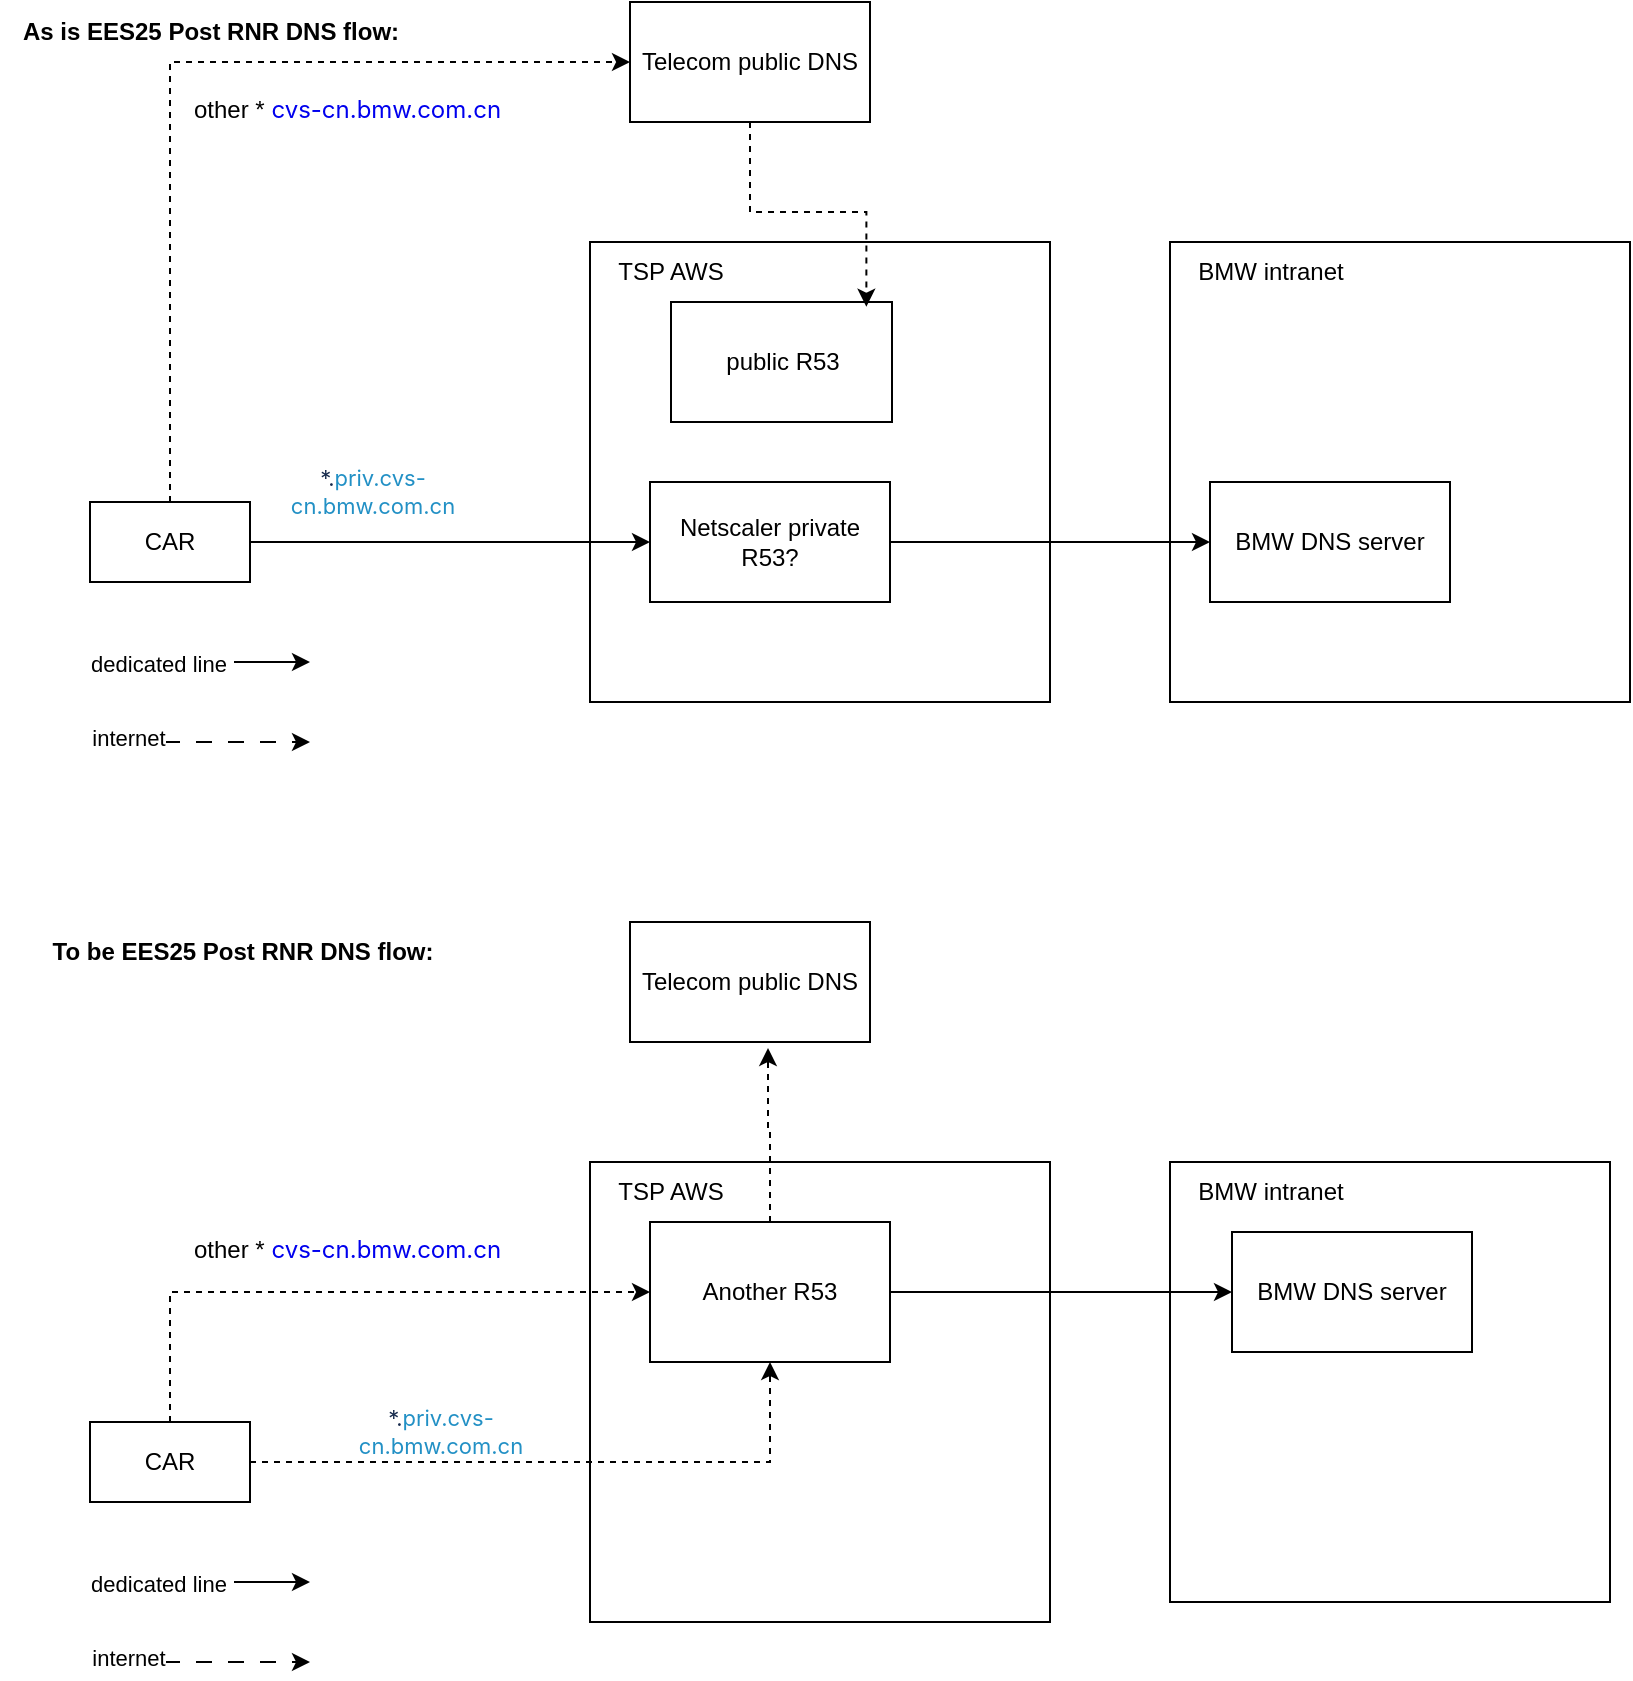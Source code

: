 <mxfile version="24.7.17">
  <diagram name="第 1 页" id="pEZ51R1K9pN-svIqQYsG">
    <mxGraphModel dx="2207" dy="818" grid="1" gridSize="10" guides="1" tooltips="1" connect="1" arrows="1" fold="1" page="1" pageScale="1" pageWidth="827" pageHeight="1169" math="0" shadow="0">
      <root>
        <mxCell id="0" />
        <mxCell id="1" parent="0" />
        <mxCell id="eYBPcDNKdgamYkqwq6WX-16" value="" style="whiteSpace=wrap;html=1;aspect=fixed;" parent="1" vertex="1">
          <mxGeometry x="569" y="130" width="230" height="230" as="geometry" />
        </mxCell>
        <mxCell id="97jECgOe_okNSjkfxfKA-1" value="" style="whiteSpace=wrap;html=1;aspect=fixed;" parent="1" vertex="1">
          <mxGeometry x="279" y="130" width="230" height="230" as="geometry" />
        </mxCell>
        <mxCell id="eYBPcDNKdgamYkqwq6WX-1" style="edgeStyle=orthogonalEdgeStyle;rounded=0;orthogonalLoop=1;jettySize=auto;html=1;exitX=1;exitY=0.5;exitDx=0;exitDy=0;" parent="1" source="jqhpPkuGMxTm0mcj_89M-1" target="97jECgOe_okNSjkfxfKA-4" edge="1">
          <mxGeometry relative="1" as="geometry">
            <Array as="points">
              <mxPoint x="329" y="280" />
              <mxPoint x="329" y="280" />
            </Array>
          </mxGeometry>
        </mxCell>
        <mxCell id="eYBPcDNKdgamYkqwq6WX-21" style="edgeStyle=orthogonalEdgeStyle;rounded=0;orthogonalLoop=1;jettySize=auto;html=1;exitX=0.5;exitY=0;exitDx=0;exitDy=0;entryX=0;entryY=0.5;entryDx=0;entryDy=0;dashed=1;" parent="1" source="jqhpPkuGMxTm0mcj_89M-1" target="97jECgOe_okNSjkfxfKA-3" edge="1">
          <mxGeometry relative="1" as="geometry" />
        </mxCell>
        <mxCell id="jqhpPkuGMxTm0mcj_89M-1" value="CAR" style="rounded=0;whiteSpace=wrap;html=1;" parent="1" vertex="1">
          <mxGeometry x="29" y="260" width="80" height="40" as="geometry" />
        </mxCell>
        <mxCell id="97jECgOe_okNSjkfxfKA-2" value="TSP AWS" style="text;html=1;align=center;verticalAlign=middle;resizable=0;points=[];autosize=1;strokeColor=none;fillColor=none;" parent="1" vertex="1">
          <mxGeometry x="279" y="130" width="80" height="30" as="geometry" />
        </mxCell>
        <mxCell id="97jECgOe_okNSjkfxfKA-3" value="Telecom public DNS" style="rounded=0;whiteSpace=wrap;html=1;" parent="1" vertex="1">
          <mxGeometry x="299" y="10" width="120" height="60" as="geometry" />
        </mxCell>
        <mxCell id="eYBPcDNKdgamYkqwq6WX-19" style="edgeStyle=orthogonalEdgeStyle;rounded=0;orthogonalLoop=1;jettySize=auto;html=1;exitX=1;exitY=0.5;exitDx=0;exitDy=0;entryX=0;entryY=0.5;entryDx=0;entryDy=0;" parent="1" source="97jECgOe_okNSjkfxfKA-4" target="eYBPcDNKdgamYkqwq6WX-18" edge="1">
          <mxGeometry relative="1" as="geometry" />
        </mxCell>
        <mxCell id="97jECgOe_okNSjkfxfKA-4" value="Netscaler private R53?" style="rounded=0;whiteSpace=wrap;html=1;" parent="1" vertex="1">
          <mxGeometry x="309" y="250" width="120" height="60" as="geometry" />
        </mxCell>
        <mxCell id="eYBPcDNKdgamYkqwq6WX-2" value="&lt;span style=&quot;color: rgb(23, 43, 77); font-family: -apple-system, &amp;quot;system-ui&amp;quot;, &amp;quot;Segoe UI&amp;quot;, Roboto, Oxygen, Ubuntu, &amp;quot;Fira Sans&amp;quot;, &amp;quot;Droid Sans&amp;quot;, &amp;quot;Helvetica Neue&amp;quot;, sans-serif; font-size: 11px; text-align: start; text-wrap: wrap; background-color: rgb(255, 255, 255);&quot;&gt;*.&lt;/span&gt;&lt;a href=&quot;http://priv.cvs-cn.bmw.com.cn/&quot; class=&quot;external-link&quot; rel=&quot;nofollow&quot; style=&quot;color: rgb(34, 144, 197); text-decoration: var(--aui-link-decoration); font-family: -apple-system, &amp;quot;system-ui&amp;quot;, &amp;quot;Segoe UI&amp;quot;, Roboto, Oxygen, Ubuntu, &amp;quot;Fira Sans&amp;quot;, &amp;quot;Droid Sans&amp;quot;, &amp;quot;Helvetica Neue&amp;quot;, sans-serif; font-size: 11px; text-align: start; text-wrap: wrap; background-color: rgb(255, 255, 255);&quot;&gt;priv.cvs-cn.bmw.com.cn&lt;/a&gt;" style="text;html=1;align=center;verticalAlign=middle;resizable=0;points=[];autosize=1;strokeColor=none;fillColor=none;fontSize=11;" parent="1" vertex="1">
          <mxGeometry x="90" y="240" width="160" height="30" as="geometry" />
        </mxCell>
        <mxCell id="eYBPcDNKdgamYkqwq6WX-3" value="" style="endArrow=classic;html=1;rounded=0;" parent="1" edge="1">
          <mxGeometry width="50" height="50" relative="1" as="geometry">
            <mxPoint x="29" y="340" as="sourcePoint" />
            <mxPoint x="139" y="340" as="targetPoint" />
          </mxGeometry>
        </mxCell>
        <mxCell id="eYBPcDNKdgamYkqwq6WX-4" value="&amp;nbsp;dedicated line&amp;nbsp;" style="edgeLabel;html=1;align=center;verticalAlign=middle;resizable=0;points=[];" parent="eYBPcDNKdgamYkqwq6WX-3" vertex="1" connectable="0">
          <mxGeometry x="-0.38" y="-1" relative="1" as="geometry">
            <mxPoint as="offset" />
          </mxGeometry>
        </mxCell>
        <mxCell id="eYBPcDNKdgamYkqwq6WX-11" value="" style="endArrow=classic;html=1;rounded=0;dashed=1;dashPattern=8 8;" parent="1" edge="1">
          <mxGeometry width="50" height="50" relative="1" as="geometry">
            <mxPoint x="34" y="380" as="sourcePoint" />
            <mxPoint x="139" y="380" as="targetPoint" />
          </mxGeometry>
        </mxCell>
        <mxCell id="eYBPcDNKdgamYkqwq6WX-12" value="internet" style="edgeLabel;html=1;align=center;verticalAlign=middle;resizable=0;points=[];" parent="eYBPcDNKdgamYkqwq6WX-11" vertex="1" connectable="0">
          <mxGeometry x="-0.733" y="2" relative="1" as="geometry">
            <mxPoint as="offset" />
          </mxGeometry>
        </mxCell>
        <mxCell id="eYBPcDNKdgamYkqwq6WX-13" value="public R53" style="rounded=0;whiteSpace=wrap;html=1;" parent="1" vertex="1">
          <mxGeometry x="319.5" y="160" width="110.5" height="60" as="geometry" />
        </mxCell>
        <mxCell id="eYBPcDNKdgamYkqwq6WX-17" value="BMW intranet" style="text;html=1;align=center;verticalAlign=middle;resizable=0;points=[];autosize=1;strokeColor=none;fillColor=none;" parent="1" vertex="1">
          <mxGeometry x="569" y="130" width="100" height="30" as="geometry" />
        </mxCell>
        <mxCell id="eYBPcDNKdgamYkqwq6WX-18" value="BMW DNS server" style="rounded=0;whiteSpace=wrap;html=1;" parent="1" vertex="1">
          <mxGeometry x="589" y="250" width="120" height="60" as="geometry" />
        </mxCell>
        <UserObject label="&lt;span style=&quot;color: rgb(0, 0, 0); font-family: Helvetica; font-size: 12px; font-style: normal; font-variant-ligatures: normal; font-variant-caps: normal; font-weight: 400; letter-spacing: normal; orphans: 2; text-align: center; text-indent: 0px; text-transform: none; widows: 2; word-spacing: 0px; -webkit-text-stroke-width: 0px; white-space: nowrap; background-color: rgb(255, 255, 255); text-decoration-thickness: initial; text-decoration-style: initial; text-decoration-color: initial; display: inline !important; float: none;&quot;&gt;other *&amp;nbsp;&lt;/span&gt;&lt;a href=&quot;http://prod.cvs-cn.bmw.com.cn/&quot; class=&quot;external-link&quot; rel=&quot;nofollow&quot; style=&quot;forced-color-adjust: none; font-size: 12px; font-style: normal; font-variant-ligatures: normal; font-variant-caps: normal; font-weight: 400; letter-spacing: normal; orphans: 2; text-indent: 0px; text-transform: none; widows: 2; word-spacing: 0px; -webkit-text-stroke-width: 0px; white-space: normal; background-color: rgb(255, 255, 255); text-decoration: var(--aui-link-decoration); font-family: -apple-system, &amp;quot;system-ui&amp;quot;, &amp;quot;Segoe UI&amp;quot;, Roboto, Oxygen, Ubuntu, &amp;quot;Fira Sans&amp;quot;, &amp;quot;Droid Sans&amp;quot;, &amp;quot;Helvetica Neue&amp;quot;, sans-serif; text-align: left;&quot;&gt;cvs-cn.bmw.com.cn&lt;/a&gt;" link="&lt;span style=&quot;color: rgb(0, 0, 0); font-family: Helvetica; font-size: 12px; font-style: normal; font-variant-ligatures: normal; font-variant-caps: normal; font-weight: 400; letter-spacing: normal; orphans: 2; text-align: center; text-indent: 0px; text-transform: none; widows: 2; word-spacing: 0px; -webkit-text-stroke-width: 0px; white-space: nowrap; background-color: rgb(255, 255, 255); text-decoration-thickness: initial; text-decoration-style: initial; text-decoration-color: initial; display: inline !important; float: none;&quot;&gt;other *&amp;nbsp;&lt;/span&gt;&lt;a href=&quot;http://prod.cvs-cn.bmw.com.cn/&quot; class=&quot;external-link&quot; rel=&quot;nofollow&quot; style=&quot;forced-color-adjust: none; font-size: 12px; font-style: normal; font-variant-ligatures: normal; font-variant-caps: normal; font-weight: 400; letter-spacing: normal; orphans: 2; text-indent: 0px; text-transform: none; widows: 2; word-spacing: 0px; -webkit-text-stroke-width: 0px; white-space: normal; background-color: rgb(255, 255, 255); text-decoration: var(--aui-link-decoration); font-family: -apple-system, &amp;quot;system-ui&amp;quot;, &amp;quot;Segoe UI&amp;quot;, Roboto, Oxygen, Ubuntu, &amp;quot;Fira Sans&amp;quot;, &amp;quot;Droid Sans&amp;quot;, &amp;quot;Helvetica Neue&amp;quot;, sans-serif; text-align: left;&quot;&gt;cvs-cn.bmw.com.cn&lt;/a&gt;" id="eYBPcDNKdgamYkqwq6WX-23">
          <mxCell style="text;whiteSpace=wrap;html=1;" parent="1" vertex="1">
            <mxGeometry x="79" y="50" width="190" height="40" as="geometry" />
          </mxCell>
        </UserObject>
        <mxCell id="eYBPcDNKdgamYkqwq6WX-24" value="&lt;b&gt;As is EES25 Post RNR DNS flow:&lt;/b&gt;" style="text;html=1;align=center;verticalAlign=middle;resizable=0;points=[];autosize=1;strokeColor=none;fillColor=none;" parent="1" vertex="1">
          <mxGeometry x="-16" y="10" width="210" height="30" as="geometry" />
        </mxCell>
        <mxCell id="eYBPcDNKdgamYkqwq6WX-25" value="&lt;b&gt;To be EES25 Post RNR DNS flow:&lt;/b&gt;" style="text;html=1;align=center;verticalAlign=middle;resizable=0;points=[];autosize=1;strokeColor=none;fillColor=none;" parent="1" vertex="1">
          <mxGeometry y="470" width="210" height="30" as="geometry" />
        </mxCell>
        <mxCell id="eYBPcDNKdgamYkqwq6WX-26" value="" style="whiteSpace=wrap;html=1;aspect=fixed;" parent="1" vertex="1">
          <mxGeometry x="569" y="590" width="220" height="220" as="geometry" />
        </mxCell>
        <mxCell id="eYBPcDNKdgamYkqwq6WX-27" value="" style="whiteSpace=wrap;html=1;aspect=fixed;" parent="1" vertex="1">
          <mxGeometry x="279" y="590" width="230" height="230" as="geometry" />
        </mxCell>
        <mxCell id="eYBPcDNKdgamYkqwq6WX-29" style="edgeStyle=orthogonalEdgeStyle;rounded=0;orthogonalLoop=1;jettySize=auto;html=1;exitX=0.5;exitY=0;exitDx=0;exitDy=0;entryX=0;entryY=0.5;entryDx=0;entryDy=0;dashed=1;" parent="1" source="eYBPcDNKdgamYkqwq6WX-30" target="eYBPcDNKdgamYkqwq6WX-40" edge="1">
          <mxGeometry relative="1" as="geometry" />
        </mxCell>
        <mxCell id="eYBPcDNKdgamYkqwq6WX-46" style="edgeStyle=orthogonalEdgeStyle;rounded=0;orthogonalLoop=1;jettySize=auto;html=1;exitX=1;exitY=0.5;exitDx=0;exitDy=0;dashed=1;" parent="1" source="eYBPcDNKdgamYkqwq6WX-30" target="eYBPcDNKdgamYkqwq6WX-40" edge="1">
          <mxGeometry relative="1" as="geometry" />
        </mxCell>
        <mxCell id="eYBPcDNKdgamYkqwq6WX-30" value="CAR" style="rounded=0;whiteSpace=wrap;html=1;" parent="1" vertex="1">
          <mxGeometry x="29" y="720" width="80" height="40" as="geometry" />
        </mxCell>
        <mxCell id="eYBPcDNKdgamYkqwq6WX-31" value="TSP AWS" style="text;html=1;align=center;verticalAlign=middle;resizable=0;points=[];autosize=1;strokeColor=none;fillColor=none;" parent="1" vertex="1">
          <mxGeometry x="279" y="590" width="80" height="30" as="geometry" />
        </mxCell>
        <mxCell id="eYBPcDNKdgamYkqwq6WX-32" value="Telecom public DNS" style="rounded=0;whiteSpace=wrap;html=1;" parent="1" vertex="1">
          <mxGeometry x="299" y="470" width="120" height="60" as="geometry" />
        </mxCell>
        <mxCell id="eYBPcDNKdgamYkqwq6WX-33" style="edgeStyle=orthogonalEdgeStyle;rounded=0;orthogonalLoop=1;jettySize=auto;html=1;exitX=1;exitY=0.5;exitDx=0;exitDy=0;entryX=0;entryY=0.5;entryDx=0;entryDy=0;" parent="1" source="eYBPcDNKdgamYkqwq6WX-40" target="eYBPcDNKdgamYkqwq6WX-43" edge="1">
          <mxGeometry relative="1" as="geometry">
            <mxPoint x="429" y="740" as="sourcePoint" />
          </mxGeometry>
        </mxCell>
        <mxCell id="eYBPcDNKdgamYkqwq6WX-35" value="&lt;span style=&quot;color: rgb(23, 43, 77); font-family: -apple-system, &amp;quot;system-ui&amp;quot;, &amp;quot;Segoe UI&amp;quot;, Roboto, Oxygen, Ubuntu, &amp;quot;Fira Sans&amp;quot;, &amp;quot;Droid Sans&amp;quot;, &amp;quot;Helvetica Neue&amp;quot;, sans-serif; font-size: 11px; text-align: start; text-wrap: wrap; background-color: rgb(255, 255, 255);&quot;&gt;*.&lt;/span&gt;&lt;a style=&quot;color: rgb(34, 144, 197); text-decoration: var(--aui-link-decoration); font-family: -apple-system, &amp;quot;system-ui&amp;quot;, &amp;quot;Segoe UI&amp;quot;, Roboto, Oxygen, Ubuntu, &amp;quot;Fira Sans&amp;quot;, &amp;quot;Droid Sans&amp;quot;, &amp;quot;Helvetica Neue&amp;quot;, sans-serif; font-size: 11px; text-align: start; text-wrap: wrap; background-color: rgb(255, 255, 255);&quot; rel=&quot;nofollow&quot; class=&quot;external-link&quot; href=&quot;http://priv.cvs-cn.bmw.com.cn/&quot;&gt;priv.cvs-cn.bmw.com.cn&lt;/a&gt;" style="text;html=1;align=center;verticalAlign=middle;resizable=0;points=[];autosize=1;strokeColor=none;fillColor=none;fontSize=11;" parent="1" vertex="1">
          <mxGeometry x="124" y="710" width="160" height="30" as="geometry" />
        </mxCell>
        <mxCell id="eYBPcDNKdgamYkqwq6WX-36" value="" style="endArrow=classic;html=1;rounded=0;" parent="1" edge="1">
          <mxGeometry width="50" height="50" relative="1" as="geometry">
            <mxPoint x="29" y="800" as="sourcePoint" />
            <mxPoint x="139" y="800" as="targetPoint" />
          </mxGeometry>
        </mxCell>
        <mxCell id="eYBPcDNKdgamYkqwq6WX-37" value="&amp;nbsp;dedicated line&amp;nbsp;" style="edgeLabel;html=1;align=center;verticalAlign=middle;resizable=0;points=[];" parent="eYBPcDNKdgamYkqwq6WX-36" vertex="1" connectable="0">
          <mxGeometry x="-0.38" y="-1" relative="1" as="geometry">
            <mxPoint as="offset" />
          </mxGeometry>
        </mxCell>
        <mxCell id="eYBPcDNKdgamYkqwq6WX-38" value="" style="endArrow=classic;html=1;rounded=0;dashed=1;dashPattern=8 8;" parent="1" edge="1">
          <mxGeometry width="50" height="50" relative="1" as="geometry">
            <mxPoint x="34" y="840" as="sourcePoint" />
            <mxPoint x="139" y="840" as="targetPoint" />
          </mxGeometry>
        </mxCell>
        <mxCell id="eYBPcDNKdgamYkqwq6WX-39" value="internet" style="edgeLabel;html=1;align=center;verticalAlign=middle;resizable=0;points=[];" parent="eYBPcDNKdgamYkqwq6WX-38" vertex="1" connectable="0">
          <mxGeometry x="-0.733" y="2" relative="1" as="geometry">
            <mxPoint as="offset" />
          </mxGeometry>
        </mxCell>
        <mxCell id="eYBPcDNKdgamYkqwq6WX-40" value="Another R53" style="rounded=0;whiteSpace=wrap;html=1;" parent="1" vertex="1">
          <mxGeometry x="309" y="620" width="120" height="70" as="geometry" />
        </mxCell>
        <mxCell id="eYBPcDNKdgamYkqwq6WX-41" style="edgeStyle=orthogonalEdgeStyle;rounded=0;orthogonalLoop=1;jettySize=auto;html=1;exitX=0.5;exitY=0;exitDx=0;exitDy=0;entryX=0.575;entryY=1.05;entryDx=0;entryDy=0;entryPerimeter=0;dashed=1;" parent="1" source="eYBPcDNKdgamYkqwq6WX-40" target="eYBPcDNKdgamYkqwq6WX-32" edge="1">
          <mxGeometry relative="1" as="geometry" />
        </mxCell>
        <mxCell id="eYBPcDNKdgamYkqwq6WX-42" value="BMW intranet" style="text;html=1;align=center;verticalAlign=middle;resizable=0;points=[];autosize=1;strokeColor=none;fillColor=none;" parent="1" vertex="1">
          <mxGeometry x="569" y="590" width="100" height="30" as="geometry" />
        </mxCell>
        <mxCell id="eYBPcDNKdgamYkqwq6WX-43" value="BMW DNS server" style="rounded=0;whiteSpace=wrap;html=1;" parent="1" vertex="1">
          <mxGeometry x="600" y="625" width="120" height="60" as="geometry" />
        </mxCell>
        <UserObject label="&lt;span style=&quot;color: rgb(0, 0, 0); font-family: Helvetica; font-size: 12px; font-style: normal; font-variant-ligatures: normal; font-variant-caps: normal; font-weight: 400; letter-spacing: normal; orphans: 2; text-align: center; text-indent: 0px; text-transform: none; widows: 2; word-spacing: 0px; -webkit-text-stroke-width: 0px; white-space: nowrap; background-color: rgb(255, 255, 255); text-decoration-thickness: initial; text-decoration-style: initial; text-decoration-color: initial; display: inline !important; float: none;&quot;&gt;other *&amp;nbsp;&lt;/span&gt;&lt;a style=&quot;forced-color-adjust: none; font-size: 12px; font-style: normal; font-variant-ligatures: normal; font-variant-caps: normal; font-weight: 400; letter-spacing: normal; orphans: 2; text-indent: 0px; text-transform: none; widows: 2; word-spacing: 0px; -webkit-text-stroke-width: 0px; white-space: normal; background-color: rgb(255, 255, 255); text-decoration: var(--aui-link-decoration); font-family: -apple-system, &amp;quot;system-ui&amp;quot;, &amp;quot;Segoe UI&amp;quot;, Roboto, Oxygen, Ubuntu, &amp;quot;Fira Sans&amp;quot;, &amp;quot;Droid Sans&amp;quot;, &amp;quot;Helvetica Neue&amp;quot;, sans-serif; text-align: left;&quot; rel=&quot;nofollow&quot; class=&quot;external-link&quot; href=&quot;http://prod.cvs-cn.bmw.com.cn/&quot;&gt;cvs-cn.bmw.com.cn&lt;/a&gt;" link="&lt;span style=&quot;color: rgb(0, 0, 0); font-family: Helvetica; font-size: 12px; font-style: normal; font-variant-ligatures: normal; font-variant-caps: normal; font-weight: 400; letter-spacing: normal; orphans: 2; text-align: center; text-indent: 0px; text-transform: none; widows: 2; word-spacing: 0px; -webkit-text-stroke-width: 0px; white-space: nowrap; background-color: rgb(255, 255, 255); text-decoration-thickness: initial; text-decoration-style: initial; text-decoration-color: initial; display: inline !important; float: none;&quot;&gt;other *&amp;nbsp;&lt;/span&gt;&lt;a href=&quot;http://prod.cvs-cn.bmw.com.cn/&quot; class=&quot;external-link&quot; rel=&quot;nofollow&quot; style=&quot;forced-color-adjust: none; font-size: 12px; font-style: normal; font-variant-ligatures: normal; font-variant-caps: normal; font-weight: 400; letter-spacing: normal; orphans: 2; text-indent: 0px; text-transform: none; widows: 2; word-spacing: 0px; -webkit-text-stroke-width: 0px; white-space: normal; background-color: rgb(255, 255, 255); text-decoration: var(--aui-link-decoration); font-family: -apple-system, &amp;quot;system-ui&amp;quot;, &amp;quot;Segoe UI&amp;quot;, Roboto, Oxygen, Ubuntu, &amp;quot;Fira Sans&amp;quot;, &amp;quot;Droid Sans&amp;quot;, &amp;quot;Helvetica Neue&amp;quot;, sans-serif; text-align: left;&quot;&gt;cvs-cn.bmw.com.cn&lt;/a&gt;" id="eYBPcDNKdgamYkqwq6WX-44">
          <mxCell style="text;whiteSpace=wrap;html=1;" parent="1" vertex="1">
            <mxGeometry x="79" y="620" width="190" height="40" as="geometry" />
          </mxCell>
        </UserObject>
        <mxCell id="geAlTAATO1wMWG9nOKts-1" style="edgeStyle=orthogonalEdgeStyle;rounded=0;orthogonalLoop=1;jettySize=auto;html=1;exitX=0.5;exitY=1;exitDx=0;exitDy=0;entryX=0.884;entryY=0.039;entryDx=0;entryDy=0;entryPerimeter=0;dashed=1;" edge="1" parent="1" source="97jECgOe_okNSjkfxfKA-3" target="eYBPcDNKdgamYkqwq6WX-13">
          <mxGeometry relative="1" as="geometry" />
        </mxCell>
      </root>
    </mxGraphModel>
  </diagram>
</mxfile>
